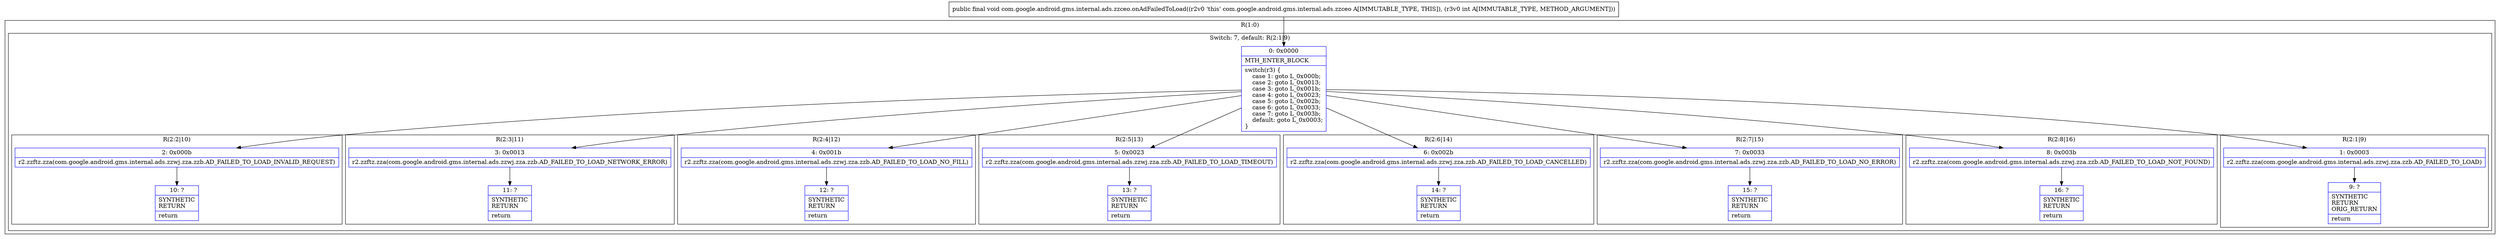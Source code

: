 digraph "CFG forcom.google.android.gms.internal.ads.zzceo.onAdFailedToLoad(I)V" {
subgraph cluster_Region_605879936 {
label = "R(1:0)";
node [shape=record,color=blue];
subgraph cluster_SwitchRegion_654111121 {
label = "Switch: 7, default: R(2:1|9)";
node [shape=record,color=blue];
Node_0 [shape=record,label="{0\:\ 0x0000|MTH_ENTER_BLOCK\l|switch(r3) \{\l    case 1: goto L_0x000b;\l    case 2: goto L_0x0013;\l    case 3: goto L_0x001b;\l    case 4: goto L_0x0023;\l    case 5: goto L_0x002b;\l    case 6: goto L_0x0033;\l    case 7: goto L_0x003b;\l    default: goto L_0x0003;\l\}\l}"];
subgraph cluster_Region_798245346 {
label = "R(2:2|10)";
node [shape=record,color=blue];
Node_2 [shape=record,label="{2\:\ 0x000b|r2.zzftz.zza(com.google.android.gms.internal.ads.zzwj.zza.zzb.AD_FAILED_TO_LOAD_INVALID_REQUEST)\l}"];
Node_10 [shape=record,label="{10\:\ ?|SYNTHETIC\lRETURN\l|return\l}"];
}
subgraph cluster_Region_656653336 {
label = "R(2:3|11)";
node [shape=record,color=blue];
Node_3 [shape=record,label="{3\:\ 0x0013|r2.zzftz.zza(com.google.android.gms.internal.ads.zzwj.zza.zzb.AD_FAILED_TO_LOAD_NETWORK_ERROR)\l}"];
Node_11 [shape=record,label="{11\:\ ?|SYNTHETIC\lRETURN\l|return\l}"];
}
subgraph cluster_Region_1686683266 {
label = "R(2:4|12)";
node [shape=record,color=blue];
Node_4 [shape=record,label="{4\:\ 0x001b|r2.zzftz.zza(com.google.android.gms.internal.ads.zzwj.zza.zzb.AD_FAILED_TO_LOAD_NO_FILL)\l}"];
Node_12 [shape=record,label="{12\:\ ?|SYNTHETIC\lRETURN\l|return\l}"];
}
subgraph cluster_Region_632925179 {
label = "R(2:5|13)";
node [shape=record,color=blue];
Node_5 [shape=record,label="{5\:\ 0x0023|r2.zzftz.zza(com.google.android.gms.internal.ads.zzwj.zza.zzb.AD_FAILED_TO_LOAD_TIMEOUT)\l}"];
Node_13 [shape=record,label="{13\:\ ?|SYNTHETIC\lRETURN\l|return\l}"];
}
subgraph cluster_Region_682587647 {
label = "R(2:6|14)";
node [shape=record,color=blue];
Node_6 [shape=record,label="{6\:\ 0x002b|r2.zzftz.zza(com.google.android.gms.internal.ads.zzwj.zza.zzb.AD_FAILED_TO_LOAD_CANCELLED)\l}"];
Node_14 [shape=record,label="{14\:\ ?|SYNTHETIC\lRETURN\l|return\l}"];
}
subgraph cluster_Region_316067726 {
label = "R(2:7|15)";
node [shape=record,color=blue];
Node_7 [shape=record,label="{7\:\ 0x0033|r2.zzftz.zza(com.google.android.gms.internal.ads.zzwj.zza.zzb.AD_FAILED_TO_LOAD_NO_ERROR)\l}"];
Node_15 [shape=record,label="{15\:\ ?|SYNTHETIC\lRETURN\l|return\l}"];
}
subgraph cluster_Region_856363000 {
label = "R(2:8|16)";
node [shape=record,color=blue];
Node_8 [shape=record,label="{8\:\ 0x003b|r2.zzftz.zza(com.google.android.gms.internal.ads.zzwj.zza.zzb.AD_FAILED_TO_LOAD_NOT_FOUND)\l}"];
Node_16 [shape=record,label="{16\:\ ?|SYNTHETIC\lRETURN\l|return\l}"];
}
subgraph cluster_Region_1535482897 {
label = "R(2:1|9)";
node [shape=record,color=blue];
Node_1 [shape=record,label="{1\:\ 0x0003|r2.zzftz.zza(com.google.android.gms.internal.ads.zzwj.zza.zzb.AD_FAILED_TO_LOAD)\l}"];
Node_9 [shape=record,label="{9\:\ ?|SYNTHETIC\lRETURN\lORIG_RETURN\l|return\l}"];
}
}
}
MethodNode[shape=record,label="{public final void com.google.android.gms.internal.ads.zzceo.onAdFailedToLoad((r2v0 'this' com.google.android.gms.internal.ads.zzceo A[IMMUTABLE_TYPE, THIS]), (r3v0 int A[IMMUTABLE_TYPE, METHOD_ARGUMENT])) }"];
MethodNode -> Node_0;
Node_0 -> Node_1;
Node_0 -> Node_2;
Node_0 -> Node_3;
Node_0 -> Node_4;
Node_0 -> Node_5;
Node_0 -> Node_6;
Node_0 -> Node_7;
Node_0 -> Node_8;
Node_2 -> Node_10;
Node_3 -> Node_11;
Node_4 -> Node_12;
Node_5 -> Node_13;
Node_6 -> Node_14;
Node_7 -> Node_15;
Node_8 -> Node_16;
Node_1 -> Node_9;
}

